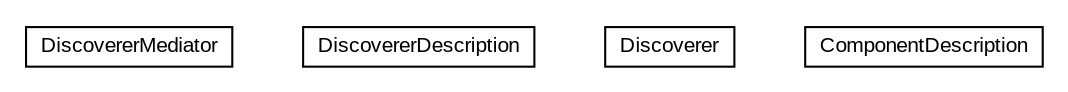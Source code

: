 #!/usr/local/bin/dot
#
# Class diagram 
# Generated by UMLGraph version 5.3 (http://www.umlgraph.org/)
#

digraph G {
	edge [fontname="arial",fontsize=10,labelfontname="arial",labelfontsize=10];
	node [fontname="arial",fontsize=10,shape=plaintext];
	nodesep=0.25;
	ranksep=0.5;
	// context.arch.discoverer.DiscovererMediator
	c7031 [label=<<table title="context.arch.discoverer.DiscovererMediator" border="0" cellborder="1" cellspacing="0" cellpadding="2" port="p" href="./DiscovererMediator.html">
		<tr><td><table border="0" cellspacing="0" cellpadding="1">
<tr><td align="center" balign="center"> DiscovererMediator </td></tr>
		</table></td></tr>
		</table>>, fontname="arial", fontcolor="black", fontsize=10.0];
	// context.arch.discoverer.DiscovererDescription
	c7032 [label=<<table title="context.arch.discoverer.DiscovererDescription" border="0" cellborder="1" cellspacing="0" cellpadding="2" port="p" href="./DiscovererDescription.html">
		<tr><td><table border="0" cellspacing="0" cellpadding="1">
<tr><td align="center" balign="center"> DiscovererDescription </td></tr>
		</table></td></tr>
		</table>>, fontname="arial", fontcolor="black", fontsize=10.0];
	// context.arch.discoverer.Discoverer
	c7033 [label=<<table title="context.arch.discoverer.Discoverer" border="0" cellborder="1" cellspacing="0" cellpadding="2" port="p" href="./Discoverer.html">
		<tr><td><table border="0" cellspacing="0" cellpadding="1">
<tr><td align="center" balign="center"> Discoverer </td></tr>
		</table></td></tr>
		</table>>, fontname="arial", fontcolor="black", fontsize=10.0];
	// context.arch.discoverer.ComponentDescription
	c7034 [label=<<table title="context.arch.discoverer.ComponentDescription" border="0" cellborder="1" cellspacing="0" cellpadding="2" port="p" href="./ComponentDescription.html">
		<tr><td><table border="0" cellspacing="0" cellpadding="1">
<tr><td align="center" balign="center"> ComponentDescription </td></tr>
		</table></td></tr>
		</table>>, fontname="arial", fontcolor="black", fontsize=10.0];
}

